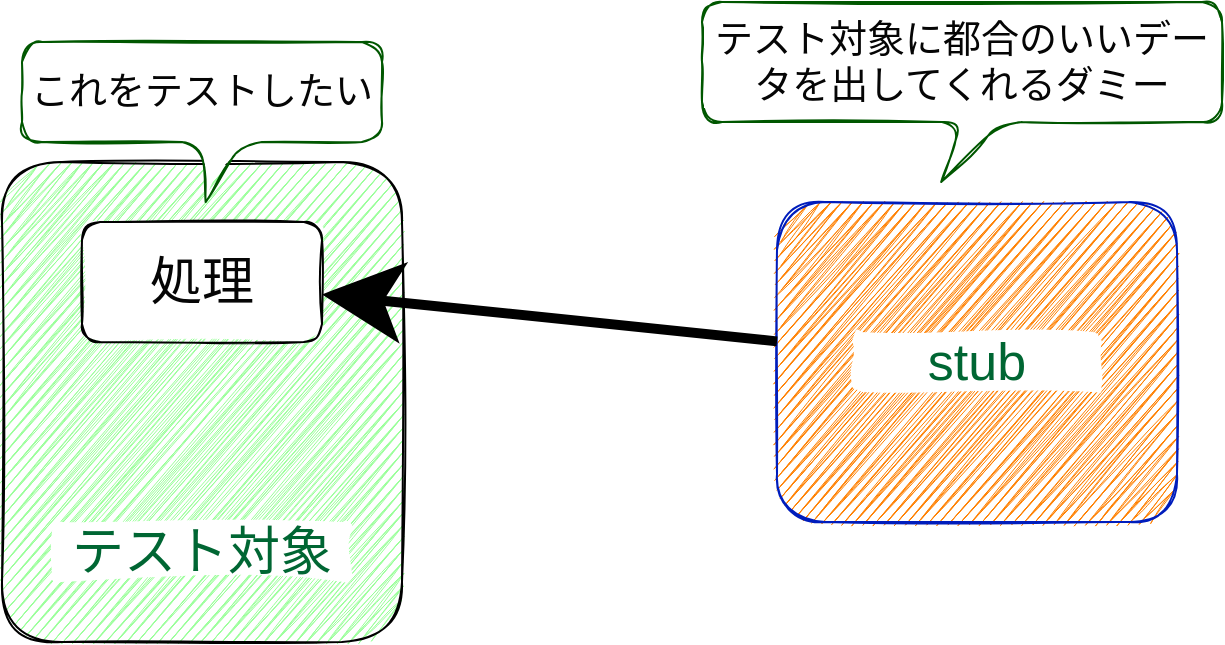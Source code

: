 <mxfile>
    <diagram id="2JgDDz2ZLc6MiNYxqaF5" name="stub">
        <mxGraphModel dx="1036" dy="830" grid="1" gridSize="10" guides="1" tooltips="1" connect="1" arrows="1" fold="1" page="1" pageScale="1" pageWidth="827" pageHeight="1169" math="0" shadow="0">
            <root>
                <mxCell id="a7Bza4B4EDXqpmdNfkFg-0"/>
                <mxCell id="a7Bza4B4EDXqpmdNfkFg-1" parent="a7Bza4B4EDXqpmdNfkFg-0"/>
                <mxCell id="bvpqpPGnbDLK5MSFeZEV-0" value="" style="group" vertex="1" connectable="0" parent="a7Bza4B4EDXqpmdNfkFg-1">
                    <mxGeometry x="130" y="120" width="610" height="320" as="geometry"/>
                </mxCell>
                <mxCell id="QjtEcgFH1chWpaXMQKGi-0" value="" style="whiteSpace=wrap;html=1;rounded=1;sketch=1;fillColor=#99FF99;fontSize=20;fontColor=#050505;fillStyle=zigzag;" vertex="1" parent="bvpqpPGnbDLK5MSFeZEV-0">
                    <mxGeometry y="80" width="200" height="240" as="geometry"/>
                </mxCell>
                <mxCell id="QjtEcgFH1chWpaXMQKGi-1" value="テスト対象" style="text;html=1;strokeColor=none;align=center;verticalAlign=middle;whiteSpace=wrap;rounded=1;sketch=1;fontSize=26;fontColor=#006633;labelBackgroundColor=none;labelBorderColor=none;shadow=0;glass=0;fillColor=#FFFFFF;fillStyle=solid;" vertex="1" parent="bvpqpPGnbDLK5MSFeZEV-0">
                    <mxGeometry x="25" y="260" width="150" height="30" as="geometry"/>
                </mxCell>
                <mxCell id="QjtEcgFH1chWpaXMQKGi-3" value="処理" style="rounded=1;whiteSpace=wrap;html=1;shadow=0;glass=0;labelBackgroundColor=none;sketch=1;fontSize=26;fillStyle=solid;fillColor=#FFFFFF;fontColor=#050505;" vertex="1" parent="bvpqpPGnbDLK5MSFeZEV-0">
                    <mxGeometry x="40" y="110" width="120" height="60" as="geometry"/>
                </mxCell>
                <mxCell id="QjtEcgFH1chWpaXMQKGi-4" value="" style="whiteSpace=wrap;html=1;rounded=1;sketch=1;fontSize=20;fontColor=#ffffff;fillStyle=zigzag;strokeColor=#001DBC;fillColor=#FF8000;" vertex="1" parent="bvpqpPGnbDLK5MSFeZEV-0">
                    <mxGeometry x="387.5" y="100" width="200" height="160" as="geometry"/>
                </mxCell>
                <mxCell id="QjtEcgFH1chWpaXMQKGi-2" style="rounded=0;orthogonalLoop=1;jettySize=auto;html=1;fontSize=26;fontColor=#FFFFFF;endSize=14;strokeWidth=5;startArrow=classic;startFill=1;endArrow=none;endFill=0;startSize=25;" edge="1" parent="bvpqpPGnbDLK5MSFeZEV-0" source="QjtEcgFH1chWpaXMQKGi-3" target="QjtEcgFH1chWpaXMQKGi-4">
                    <mxGeometry relative="1" as="geometry"/>
                </mxCell>
                <mxCell id="QjtEcgFH1chWpaXMQKGi-5" value="stub" style="text;html=1;strokeColor=none;align=center;verticalAlign=middle;whiteSpace=wrap;rounded=1;sketch=1;fontSize=26;fontColor=#006633;labelBackgroundColor=none;labelBorderColor=none;shadow=0;glass=0;fillColor=#FFFFFF;fillStyle=solid;" vertex="1" parent="bvpqpPGnbDLK5MSFeZEV-0">
                    <mxGeometry x="425" y="165" width="125" height="30" as="geometry"/>
                </mxCell>
                <mxCell id="QjtEcgFH1chWpaXMQKGi-6" value="これをテストしたい" style="shape=callout;whiteSpace=wrap;html=1;perimeter=calloutPerimeter;rounded=1;shadow=0;glass=0;labelBackgroundColor=#ffffff;sketch=1;fontSize=19;strokeColor=#005700;fillStyle=solid;fillColor=#FFFFFF;fontColor=#050505;position2=0.51;" vertex="1" parent="bvpqpPGnbDLK5MSFeZEV-0">
                    <mxGeometry x="10" y="20" width="180" height="80" as="geometry"/>
                </mxCell>
                <mxCell id="QjtEcgFH1chWpaXMQKGi-7" value="テスト対象に都合のいいデータを出してくれるダミー" style="shape=callout;whiteSpace=wrap;html=1;perimeter=calloutPerimeter;rounded=1;shadow=0;glass=0;labelBackgroundColor=#ffffff;sketch=1;fontSize=19;strokeColor=#005700;fillStyle=solid;fillColor=#FFFFFF;fontColor=#050505;position2=0.46;" vertex="1" parent="bvpqpPGnbDLK5MSFeZEV-0">
                    <mxGeometry x="350" width="260" height="90" as="geometry"/>
                </mxCell>
            </root>
        </mxGraphModel>
    </diagram>
    <diagram id="fa3U0teZ8UoI8W8-Q8fv" name="mock">
        <mxGraphModel dx="1219" dy="976" grid="1" gridSize="10" guides="1" tooltips="1" connect="1" arrows="1" fold="1" page="1" pageScale="1" pageWidth="827" pageHeight="1169" math="0" shadow="0">
            <root>
                <mxCell id="0"/>
                <mxCell id="1" parent="0"/>
                <mxCell id="2" value="" style="whiteSpace=wrap;html=1;rounded=1;sketch=1;fillColor=#99FF99;fontSize=20;fontColor=#050505;fillStyle=zigzag;" parent="1" vertex="1">
                    <mxGeometry x="50" y="150" width="200" height="240" as="geometry"/>
                </mxCell>
                <mxCell id="3" value="テスト対象" style="text;html=1;strokeColor=none;align=center;verticalAlign=middle;whiteSpace=wrap;rounded=1;sketch=1;fontSize=26;fontColor=#006633;labelBackgroundColor=none;labelBorderColor=none;shadow=0;glass=0;fillColor=#FFFFFF;fillStyle=solid;" parent="1" vertex="1">
                    <mxGeometry x="75" y="330" width="150" height="30" as="geometry"/>
                </mxCell>
                <mxCell id="8" style="rounded=0;orthogonalLoop=1;jettySize=auto;html=1;fontSize=26;fontColor=#FFFFFF;endSize=14;strokeWidth=5;" parent="1" source="5" target="6" edge="1">
                    <mxGeometry relative="1" as="geometry"/>
                </mxCell>
                <mxCell id="5" value="処理" style="rounded=1;whiteSpace=wrap;html=1;shadow=0;glass=0;labelBackgroundColor=none;sketch=1;fontSize=26;fillStyle=solid;fillColor=#FFFFFF;fontColor=#050505;" parent="1" vertex="1">
                    <mxGeometry x="90" y="180" width="120" height="60" as="geometry"/>
                </mxCell>
                <mxCell id="6" value="" style="whiteSpace=wrap;html=1;rounded=1;sketch=1;fillColor=#0050ef;fontSize=20;fontColor=#ffffff;fillStyle=zigzag;strokeColor=#001DBC;" parent="1" vertex="1">
                    <mxGeometry x="437.5" y="170" width="200" height="160" as="geometry"/>
                </mxCell>
                <mxCell id="7" value="mock" style="text;html=1;strokeColor=none;align=center;verticalAlign=middle;whiteSpace=wrap;rounded=1;sketch=1;fontSize=26;fontColor=#006633;labelBackgroundColor=none;labelBorderColor=none;shadow=0;glass=0;fillColor=#FFFFFF;fillStyle=solid;" parent="1" vertex="1">
                    <mxGeometry x="475" y="235" width="125" height="30" as="geometry"/>
                </mxCell>
                <mxCell id="9" value="これをテストしたい" style="shape=callout;whiteSpace=wrap;html=1;perimeter=calloutPerimeter;rounded=1;shadow=0;glass=0;labelBackgroundColor=#ffffff;sketch=1;fontSize=19;strokeColor=#005700;fillStyle=solid;fillColor=#FFFFFF;fontColor=#050505;position2=0.51;" parent="1" vertex="1">
                    <mxGeometry x="257.5" y="100" width="180" height="80" as="geometry"/>
                </mxCell>
                <mxCell id="11" value="テスト対象からの出力を受け付けるダミー" style="shape=callout;whiteSpace=wrap;html=1;perimeter=calloutPerimeter;rounded=1;shadow=0;glass=0;labelBackgroundColor=#ffffff;sketch=1;fontSize=19;strokeColor=#005700;fillStyle=solid;fillColor=#FFFFFF;fontColor=#050505;position2=0.28;" vertex="1" parent="1">
                    <mxGeometry x="510" y="70" width="260" height="90" as="geometry"/>
                </mxCell>
            </root>
        </mxGraphModel>
    </diagram>
</mxfile>